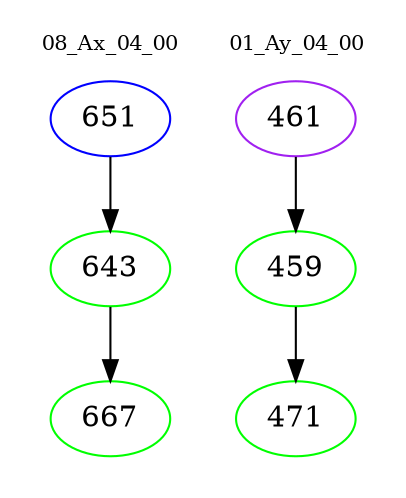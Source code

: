 digraph{
subgraph cluster_0 {
color = white
label = "08_Ax_04_00";
fontsize=10;
T0_651 [label="651", color="blue"]
T0_651 -> T0_643 [color="black"]
T0_643 [label="643", color="green"]
T0_643 -> T0_667 [color="black"]
T0_667 [label="667", color="green"]
}
subgraph cluster_1 {
color = white
label = "01_Ay_04_00";
fontsize=10;
T1_461 [label="461", color="purple"]
T1_461 -> T1_459 [color="black"]
T1_459 [label="459", color="green"]
T1_459 -> T1_471 [color="black"]
T1_471 [label="471", color="green"]
}
}

